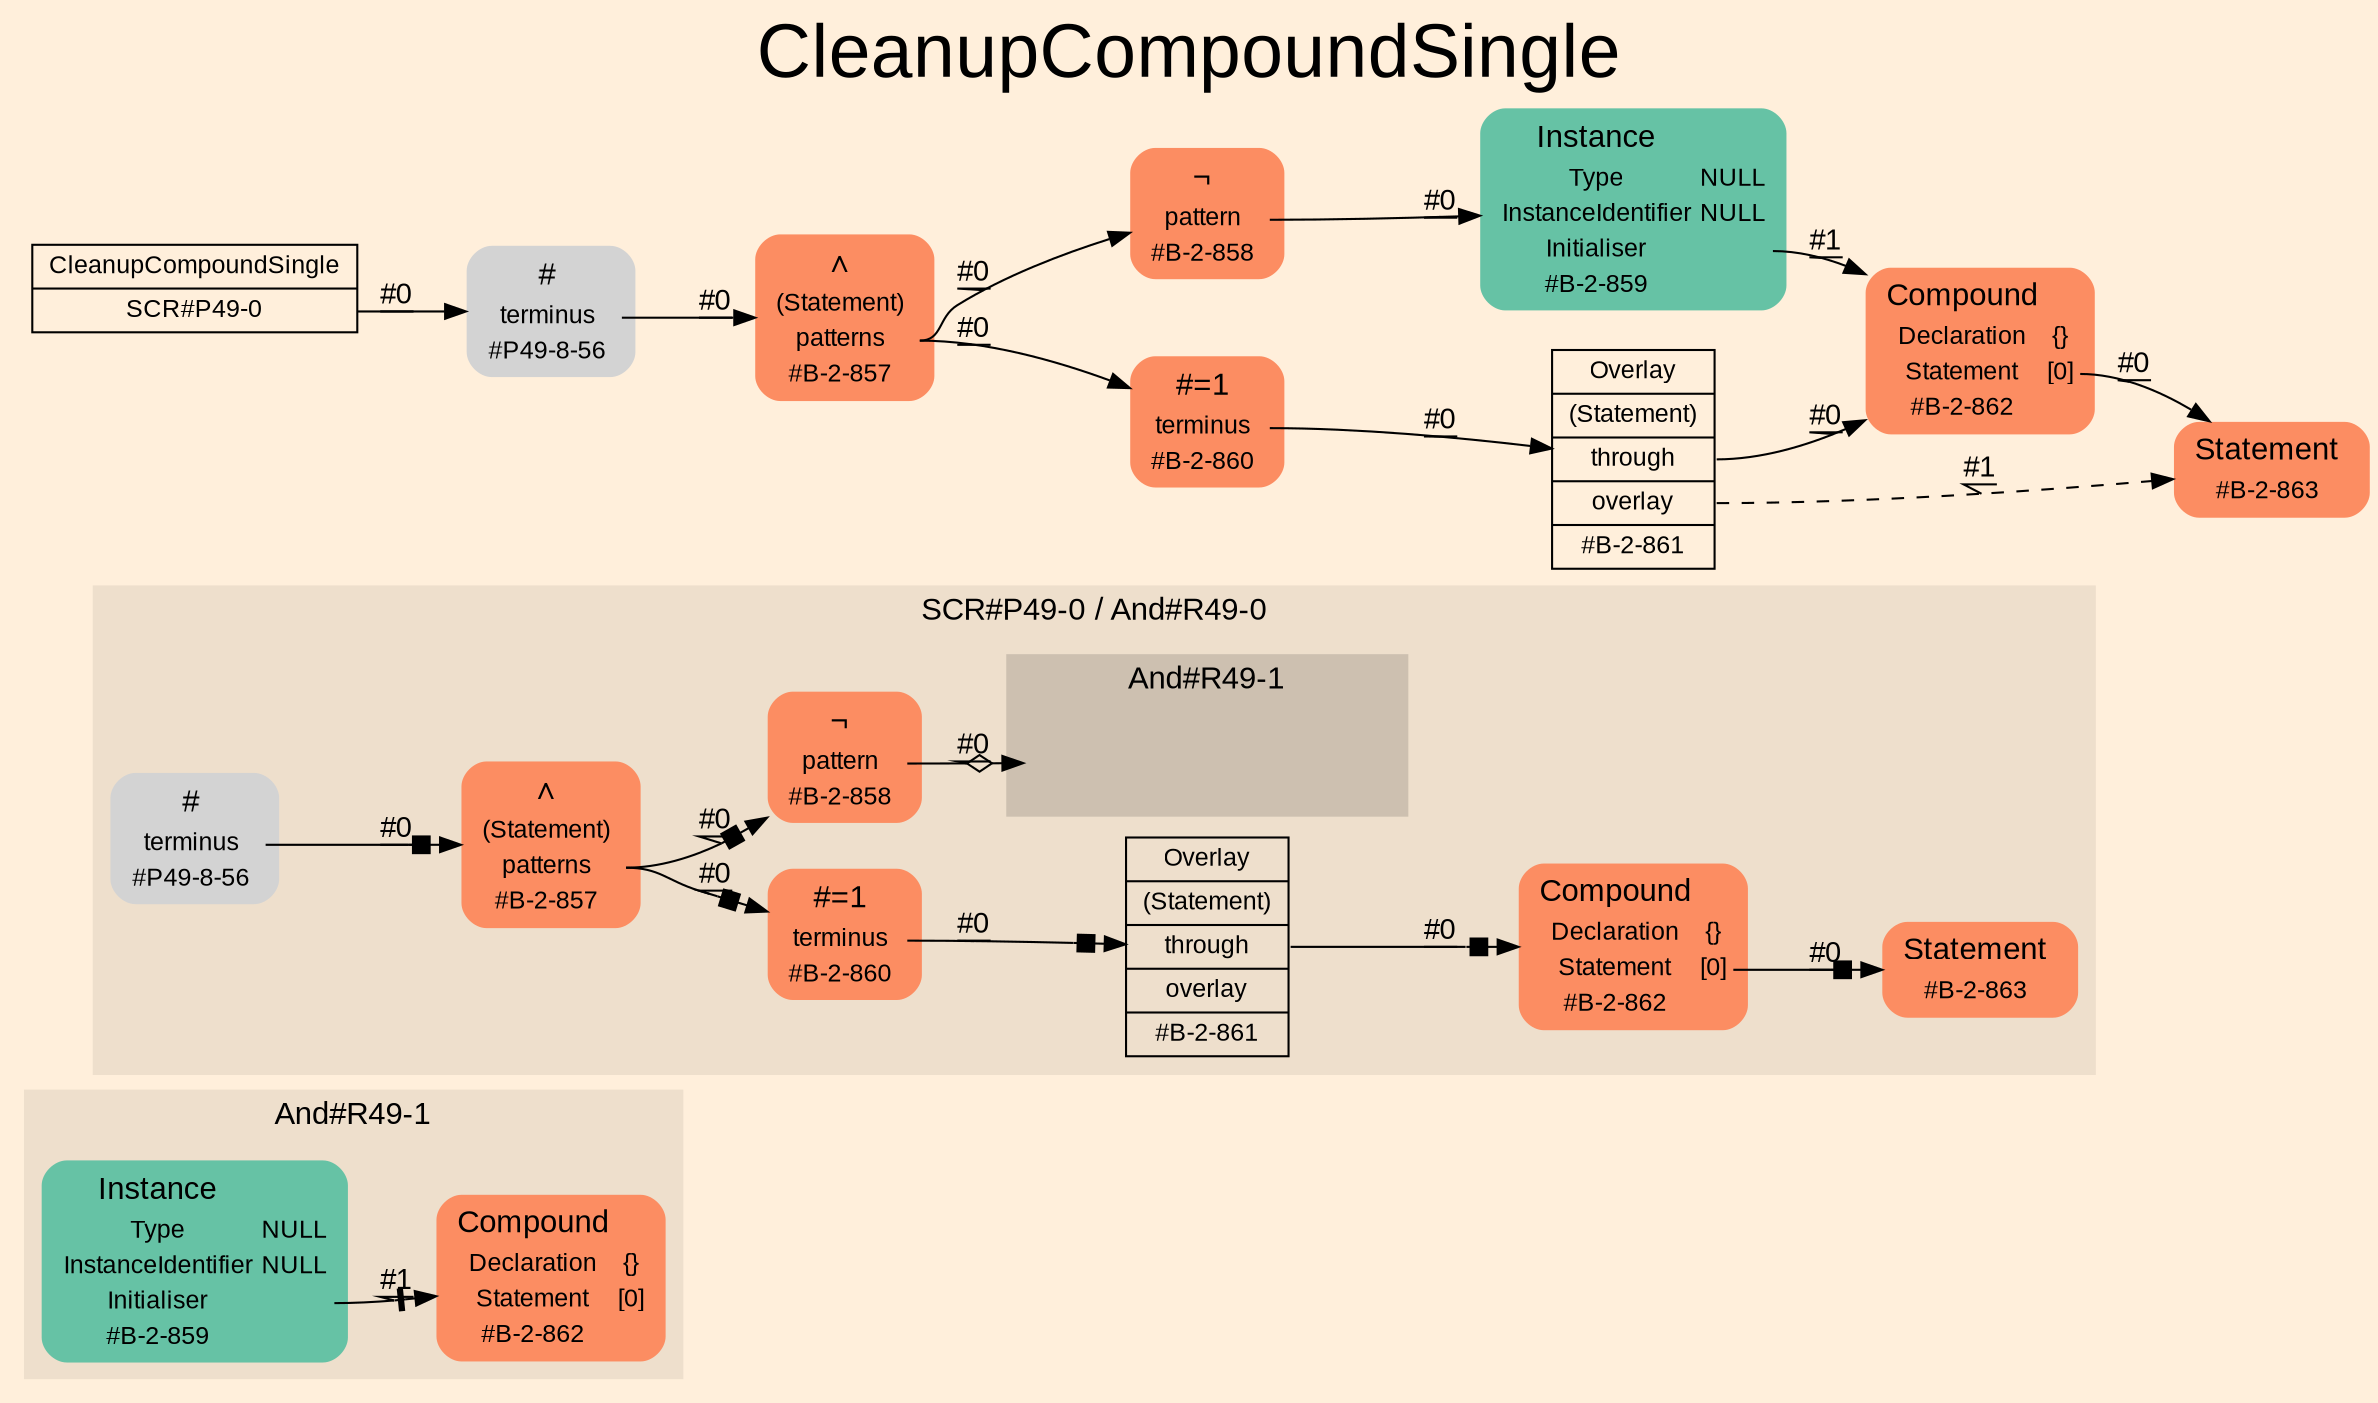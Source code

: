 digraph "CleanupCompoundSingle" {
label = "CleanupCompoundSingle"
labelloc = t
fontsize = "36"
graph [
    rankdir = "LR"
    ranksep = 0.3
    bgcolor = antiquewhite1
    color = black
    fontcolor = black
    fontname = "Arial"
];
node [
    fontname = "Arial"
];
edge [
    fontname = "Arial"
];

// -------------------- figure And#R49-1 --------------------
// -------- block And#R49-1[#B-2-862] ----------
"And#R49-1[#B-2-862]" [
    shape = "plaintext"
    fillcolor = "/set28/2"
    label = <<TABLE BORDER="0" CELLBORDER="0" CELLSPACING="0">
     <TR><TD><FONT POINT-SIZE="15.0">Compound</FONT></TD><TD></TD></TR>
     <TR><TD>Declaration</TD><TD PORT="port0">{}</TD></TR>
     <TR><TD>Statement</TD><TD PORT="port1">[0]</TD></TR>
     <TR><TD>#B-2-862</TD><TD PORT="port2"></TD></TR>
    </TABLE>>
    style = "rounded,filled"
    fontsize = "12"
];

// -------- region And#R49-1 ----------
subgraph "clusterAnd#R49-1" {
    label = "And#R49-1"
    style = "filled"
    color = antiquewhite2
    fontsize = "15"
    // -------- block And#R49-1[#B-2-859] ----------
    "And#R49-1[#B-2-859]" [
        shape = "plaintext"
        fillcolor = "/set28/1"
        label = <<TABLE BORDER="0" CELLBORDER="0" CELLSPACING="0">
         <TR><TD><FONT POINT-SIZE="15.0">Instance</FONT></TD><TD></TD></TR>
         <TR><TD>Type</TD><TD PORT="port0">NULL</TD></TR>
         <TR><TD>InstanceIdentifier</TD><TD PORT="port1">NULL</TD></TR>
         <TR><TD>Initialiser</TD><TD PORT="port2"></TD></TR>
         <TR><TD>#B-2-859</TD><TD PORT="port3"></TD></TR>
        </TABLE>>
        style = "rounded,filled"
        fontsize = "12"
    ];
    
    "And#R49-1[#B-2-859]":port2 -> "And#R49-1[#B-2-862]" [
        arrowhead="normalnonetee"
        label = "#1"
        decorate = true
        color = black
        fontcolor = black
    ];
    
}


// -------------------- figure And#R49-0 --------------------
// -------- region And#R49-0 ----------
subgraph "clusterAnd#R49-0" {
    label = "SCR#P49-0 / And#R49-0"
    style = "filled"
    color = antiquewhite2
    fontsize = "15"
    // -------- block And#R49-0[#B-2-857] ----------
    "And#R49-0[#B-2-857]" [
        shape = "plaintext"
        fillcolor = "/set28/2"
        label = <<TABLE BORDER="0" CELLBORDER="0" CELLSPACING="0">
         <TR><TD><FONT POINT-SIZE="15.0">∧</FONT></TD><TD></TD></TR>
         <TR><TD>(Statement)</TD><TD PORT="port0"></TD></TR>
         <TR><TD>patterns</TD><TD PORT="port1"></TD></TR>
         <TR><TD>#B-2-857</TD><TD PORT="port2"></TD></TR>
        </TABLE>>
        style = "rounded,filled"
        fontsize = "12"
    ];
    
    "And#R49-0[#B-2-857]":port1 -> "And#R49-0[#B-2-860]" [
        arrowhead="normalnonebox"
        label = "#0"
        decorate = true
        color = black
        fontcolor = black
    ];
    
    "And#R49-0[#B-2-857]":port1 -> "And#R49-0[#B-2-858]" [
        arrowhead="normalnonebox"
        label = "#0"
        decorate = true
        color = black
        fontcolor = black
    ];
    
    // -------- block And#R49-0[#B-2-858] ----------
    "And#R49-0[#B-2-858]" [
        shape = "plaintext"
        fillcolor = "/set28/2"
        label = <<TABLE BORDER="0" CELLBORDER="0" CELLSPACING="0">
         <TR><TD><FONT POINT-SIZE="15.0">¬</FONT></TD><TD></TD></TR>
         <TR><TD>pattern</TD><TD PORT="port0"></TD></TR>
         <TR><TD>#B-2-858</TD><TD PORT="port1"></TD></TR>
        </TABLE>>
        style = "rounded,filled"
        fontsize = "12"
    ];
    
    "And#R49-0[#B-2-858]":port0 -> "#0->And#R49-0[#B-2-859]" [
        arrowhead="normalnoneodiamond"
        label = "#0"
        decorate = true
        color = black
        fontcolor = black
    ];
    
    // -------- block And#R49-0[#B-2-860] ----------
    "And#R49-0[#B-2-860]" [
        shape = "plaintext"
        fillcolor = "/set28/2"
        label = <<TABLE BORDER="0" CELLBORDER="0" CELLSPACING="0">
         <TR><TD><FONT POINT-SIZE="15.0">#=1</FONT></TD><TD></TD></TR>
         <TR><TD>terminus</TD><TD PORT="port0"></TD></TR>
         <TR><TD>#B-2-860</TD><TD PORT="port1"></TD></TR>
        </TABLE>>
        style = "rounded,filled"
        fontsize = "12"
    ];
    
    "And#R49-0[#B-2-860]":port0 -> "And#R49-0[#B-2-861]" [
        arrowhead="normalnonebox"
        label = "#0"
        decorate = true
        color = black
        fontcolor = black
    ];
    
    // -------- block And#R49-0[#B-2-861] ----------
    "And#R49-0[#B-2-861]" [
        shape = "record"
        fillcolor = antiquewhite2
        label = "<fixed> Overlay | <port0> (Statement) | <port1> through | <port2> overlay | <port3> #B-2-861"
        style = "filled"
        fontsize = "12"
        color = black
        fontcolor = black
    ];
    
    "And#R49-0[#B-2-861]":port1 -> "And#R49-0[#B-2-862]" [
        arrowhead="normalnonebox"
        label = "#0"
        decorate = true
        color = black
        fontcolor = black
    ];
    
    // -------- block And#R49-0[#B-2-862] ----------
    "And#R49-0[#B-2-862]" [
        shape = "plaintext"
        fillcolor = "/set28/2"
        label = <<TABLE BORDER="0" CELLBORDER="0" CELLSPACING="0">
         <TR><TD><FONT POINT-SIZE="15.0">Compound</FONT></TD><TD></TD></TR>
         <TR><TD>Declaration</TD><TD PORT="port0">{}</TD></TR>
         <TR><TD>Statement</TD><TD PORT="port1">[0]</TD></TR>
         <TR><TD>#B-2-862</TD><TD PORT="port2"></TD></TR>
        </TABLE>>
        style = "rounded,filled"
        fontsize = "12"
    ];
    
    "And#R49-0[#B-2-862]":port1 -> "And#R49-0[#B-2-863]" [
        arrowhead="normalnonebox"
        label = "#0"
        decorate = true
        color = black
        fontcolor = black
    ];
    
    // -------- block And#R49-0[#B-2-863] ----------
    "And#R49-0[#B-2-863]" [
        shape = "plaintext"
        fillcolor = "/set28/2"
        label = <<TABLE BORDER="0" CELLBORDER="0" CELLSPACING="0">
         <TR><TD><FONT POINT-SIZE="15.0">Statement</FONT></TD><TD></TD></TR>
         <TR><TD>#B-2-863</TD><TD PORT="port0"></TD></TR>
        </TABLE>>
        style = "rounded,filled"
        fontsize = "12"
    ];
    
    // -------- block And#R49-0[#P49-8-56] ----------
    "And#R49-0[#P49-8-56]" [
        shape = "plaintext"
        label = <<TABLE BORDER="0" CELLBORDER="0" CELLSPACING="0">
         <TR><TD><FONT POINT-SIZE="15.0">#</FONT></TD><TD></TD></TR>
         <TR><TD>terminus</TD><TD PORT="port0"></TD></TR>
         <TR><TD>#P49-8-56</TD><TD PORT="port1"></TD></TR>
        </TABLE>>
        style = "rounded,filled"
        fontsize = "12"
    ];
    
    "And#R49-0[#P49-8-56]":port0 -> "And#R49-0[#B-2-857]" [
        arrowhead="normalnonebox"
        label = "#0"
        decorate = true
        color = black
        fontcolor = black
    ];
    
    // -------- region And#R49-0[And#R49-1] ----------
    subgraph "clusterAnd#R49-0[And#R49-1]" {
        label = "And#R49-1"
        style = "filled"
        color = antiquewhite3
        fontsize = "15"
        // -------- block #0->And#R49-0[#B-2-859] ----------
        "#0->And#R49-0[#B-2-859]" [
            shape = "none"
            style = "invisible"
        ];
        
    }
    
}


// -------------------- transformation figure --------------------
// -------- block CR#P49-0 ----------
"CR#P49-0" [
    shape = "record"
    fillcolor = antiquewhite1
    label = "<fixed> CleanupCompoundSingle | <port0> SCR#P49-0"
    style = "filled"
    fontsize = "12"
    color = black
    fontcolor = black
];

"CR#P49-0":port0 -> "#P49-8-56" [
    label = "#0"
    decorate = true
    color = black
    fontcolor = black
];

// -------- block #P49-8-56 ----------
"#P49-8-56" [
    shape = "plaintext"
    label = <<TABLE BORDER="0" CELLBORDER="0" CELLSPACING="0">
     <TR><TD><FONT POINT-SIZE="15.0">#</FONT></TD><TD></TD></TR>
     <TR><TD>terminus</TD><TD PORT="port0"></TD></TR>
     <TR><TD>#P49-8-56</TD><TD PORT="port1"></TD></TR>
    </TABLE>>
    style = "rounded,filled"
    fontsize = "12"
];

"#P49-8-56":port0 -> "#B-2-857" [
    label = "#0"
    decorate = true
    color = black
    fontcolor = black
];

// -------- block #B-2-857 ----------
"#B-2-857" [
    shape = "plaintext"
    fillcolor = "/set28/2"
    label = <<TABLE BORDER="0" CELLBORDER="0" CELLSPACING="0">
     <TR><TD><FONT POINT-SIZE="15.0">∧</FONT></TD><TD></TD></TR>
     <TR><TD>(Statement)</TD><TD PORT="port0"></TD></TR>
     <TR><TD>patterns</TD><TD PORT="port1"></TD></TR>
     <TR><TD>#B-2-857</TD><TD PORT="port2"></TD></TR>
    </TABLE>>
    style = "rounded,filled"
    fontsize = "12"
];

"#B-2-857":port1 -> "#B-2-860" [
    label = "#0"
    decorate = true
    color = black
    fontcolor = black
];

"#B-2-857":port1 -> "#B-2-858" [
    label = "#0"
    decorate = true
    color = black
    fontcolor = black
];

// -------- block #B-2-860 ----------
"#B-2-860" [
    shape = "plaintext"
    fillcolor = "/set28/2"
    label = <<TABLE BORDER="0" CELLBORDER="0" CELLSPACING="0">
     <TR><TD><FONT POINT-SIZE="15.0">#=1</FONT></TD><TD></TD></TR>
     <TR><TD>terminus</TD><TD PORT="port0"></TD></TR>
     <TR><TD>#B-2-860</TD><TD PORT="port1"></TD></TR>
    </TABLE>>
    style = "rounded,filled"
    fontsize = "12"
];

"#B-2-860":port0 -> "#B-2-861" [
    label = "#0"
    decorate = true
    color = black
    fontcolor = black
];

// -------- block #B-2-861 ----------
"#B-2-861" [
    shape = "record"
    fillcolor = antiquewhite1
    label = "<fixed> Overlay | <port0> (Statement) | <port1> through | <port2> overlay | <port3> #B-2-861"
    style = "filled"
    fontsize = "12"
    color = black
    fontcolor = black
];

"#B-2-861":port1 -> "#B-2-862" [
    label = "#0"
    decorate = true
    color = black
    fontcolor = black
];

"#B-2-861":port2 -> "#B-2-863" [
    style="dashed"
    label = "#1"
    decorate = true
    color = black
    fontcolor = black
];

// -------- block #B-2-862 ----------
"#B-2-862" [
    shape = "plaintext"
    fillcolor = "/set28/2"
    label = <<TABLE BORDER="0" CELLBORDER="0" CELLSPACING="0">
     <TR><TD><FONT POINT-SIZE="15.0">Compound</FONT></TD><TD></TD></TR>
     <TR><TD>Declaration</TD><TD PORT="port0">{}</TD></TR>
     <TR><TD>Statement</TD><TD PORT="port1">[0]</TD></TR>
     <TR><TD>#B-2-862</TD><TD PORT="port2"></TD></TR>
    </TABLE>>
    style = "rounded,filled"
    fontsize = "12"
];

"#B-2-862":port1 -> "#B-2-863" [
    label = "#0"
    decorate = true
    color = black
    fontcolor = black
];

// -------- block #B-2-863 ----------
"#B-2-863" [
    shape = "plaintext"
    fillcolor = "/set28/2"
    label = <<TABLE BORDER="0" CELLBORDER="0" CELLSPACING="0">
     <TR><TD><FONT POINT-SIZE="15.0">Statement</FONT></TD><TD></TD></TR>
     <TR><TD>#B-2-863</TD><TD PORT="port0"></TD></TR>
    </TABLE>>
    style = "rounded,filled"
    fontsize = "12"
];

// -------- block #B-2-858 ----------
"#B-2-858" [
    shape = "plaintext"
    fillcolor = "/set28/2"
    label = <<TABLE BORDER="0" CELLBORDER="0" CELLSPACING="0">
     <TR><TD><FONT POINT-SIZE="15.0">¬</FONT></TD><TD></TD></TR>
     <TR><TD>pattern</TD><TD PORT="port0"></TD></TR>
     <TR><TD>#B-2-858</TD><TD PORT="port1"></TD></TR>
    </TABLE>>
    style = "rounded,filled"
    fontsize = "12"
];

"#B-2-858":port0 -> "#B-2-859" [
    label = "#0"
    decorate = true
    color = black
    fontcolor = black
];

// -------- block #B-2-859 ----------
"#B-2-859" [
    shape = "plaintext"
    fillcolor = "/set28/1"
    label = <<TABLE BORDER="0" CELLBORDER="0" CELLSPACING="0">
     <TR><TD><FONT POINT-SIZE="15.0">Instance</FONT></TD><TD></TD></TR>
     <TR><TD>Type</TD><TD PORT="port0">NULL</TD></TR>
     <TR><TD>InstanceIdentifier</TD><TD PORT="port1">NULL</TD></TR>
     <TR><TD>Initialiser</TD><TD PORT="port2"></TD></TR>
     <TR><TD>#B-2-859</TD><TD PORT="port3"></TD></TR>
    </TABLE>>
    style = "rounded,filled"
    fontsize = "12"
];

"#B-2-859":port2 -> "#B-2-862" [
    label = "#1"
    decorate = true
    color = black
    fontcolor = black
];


}
